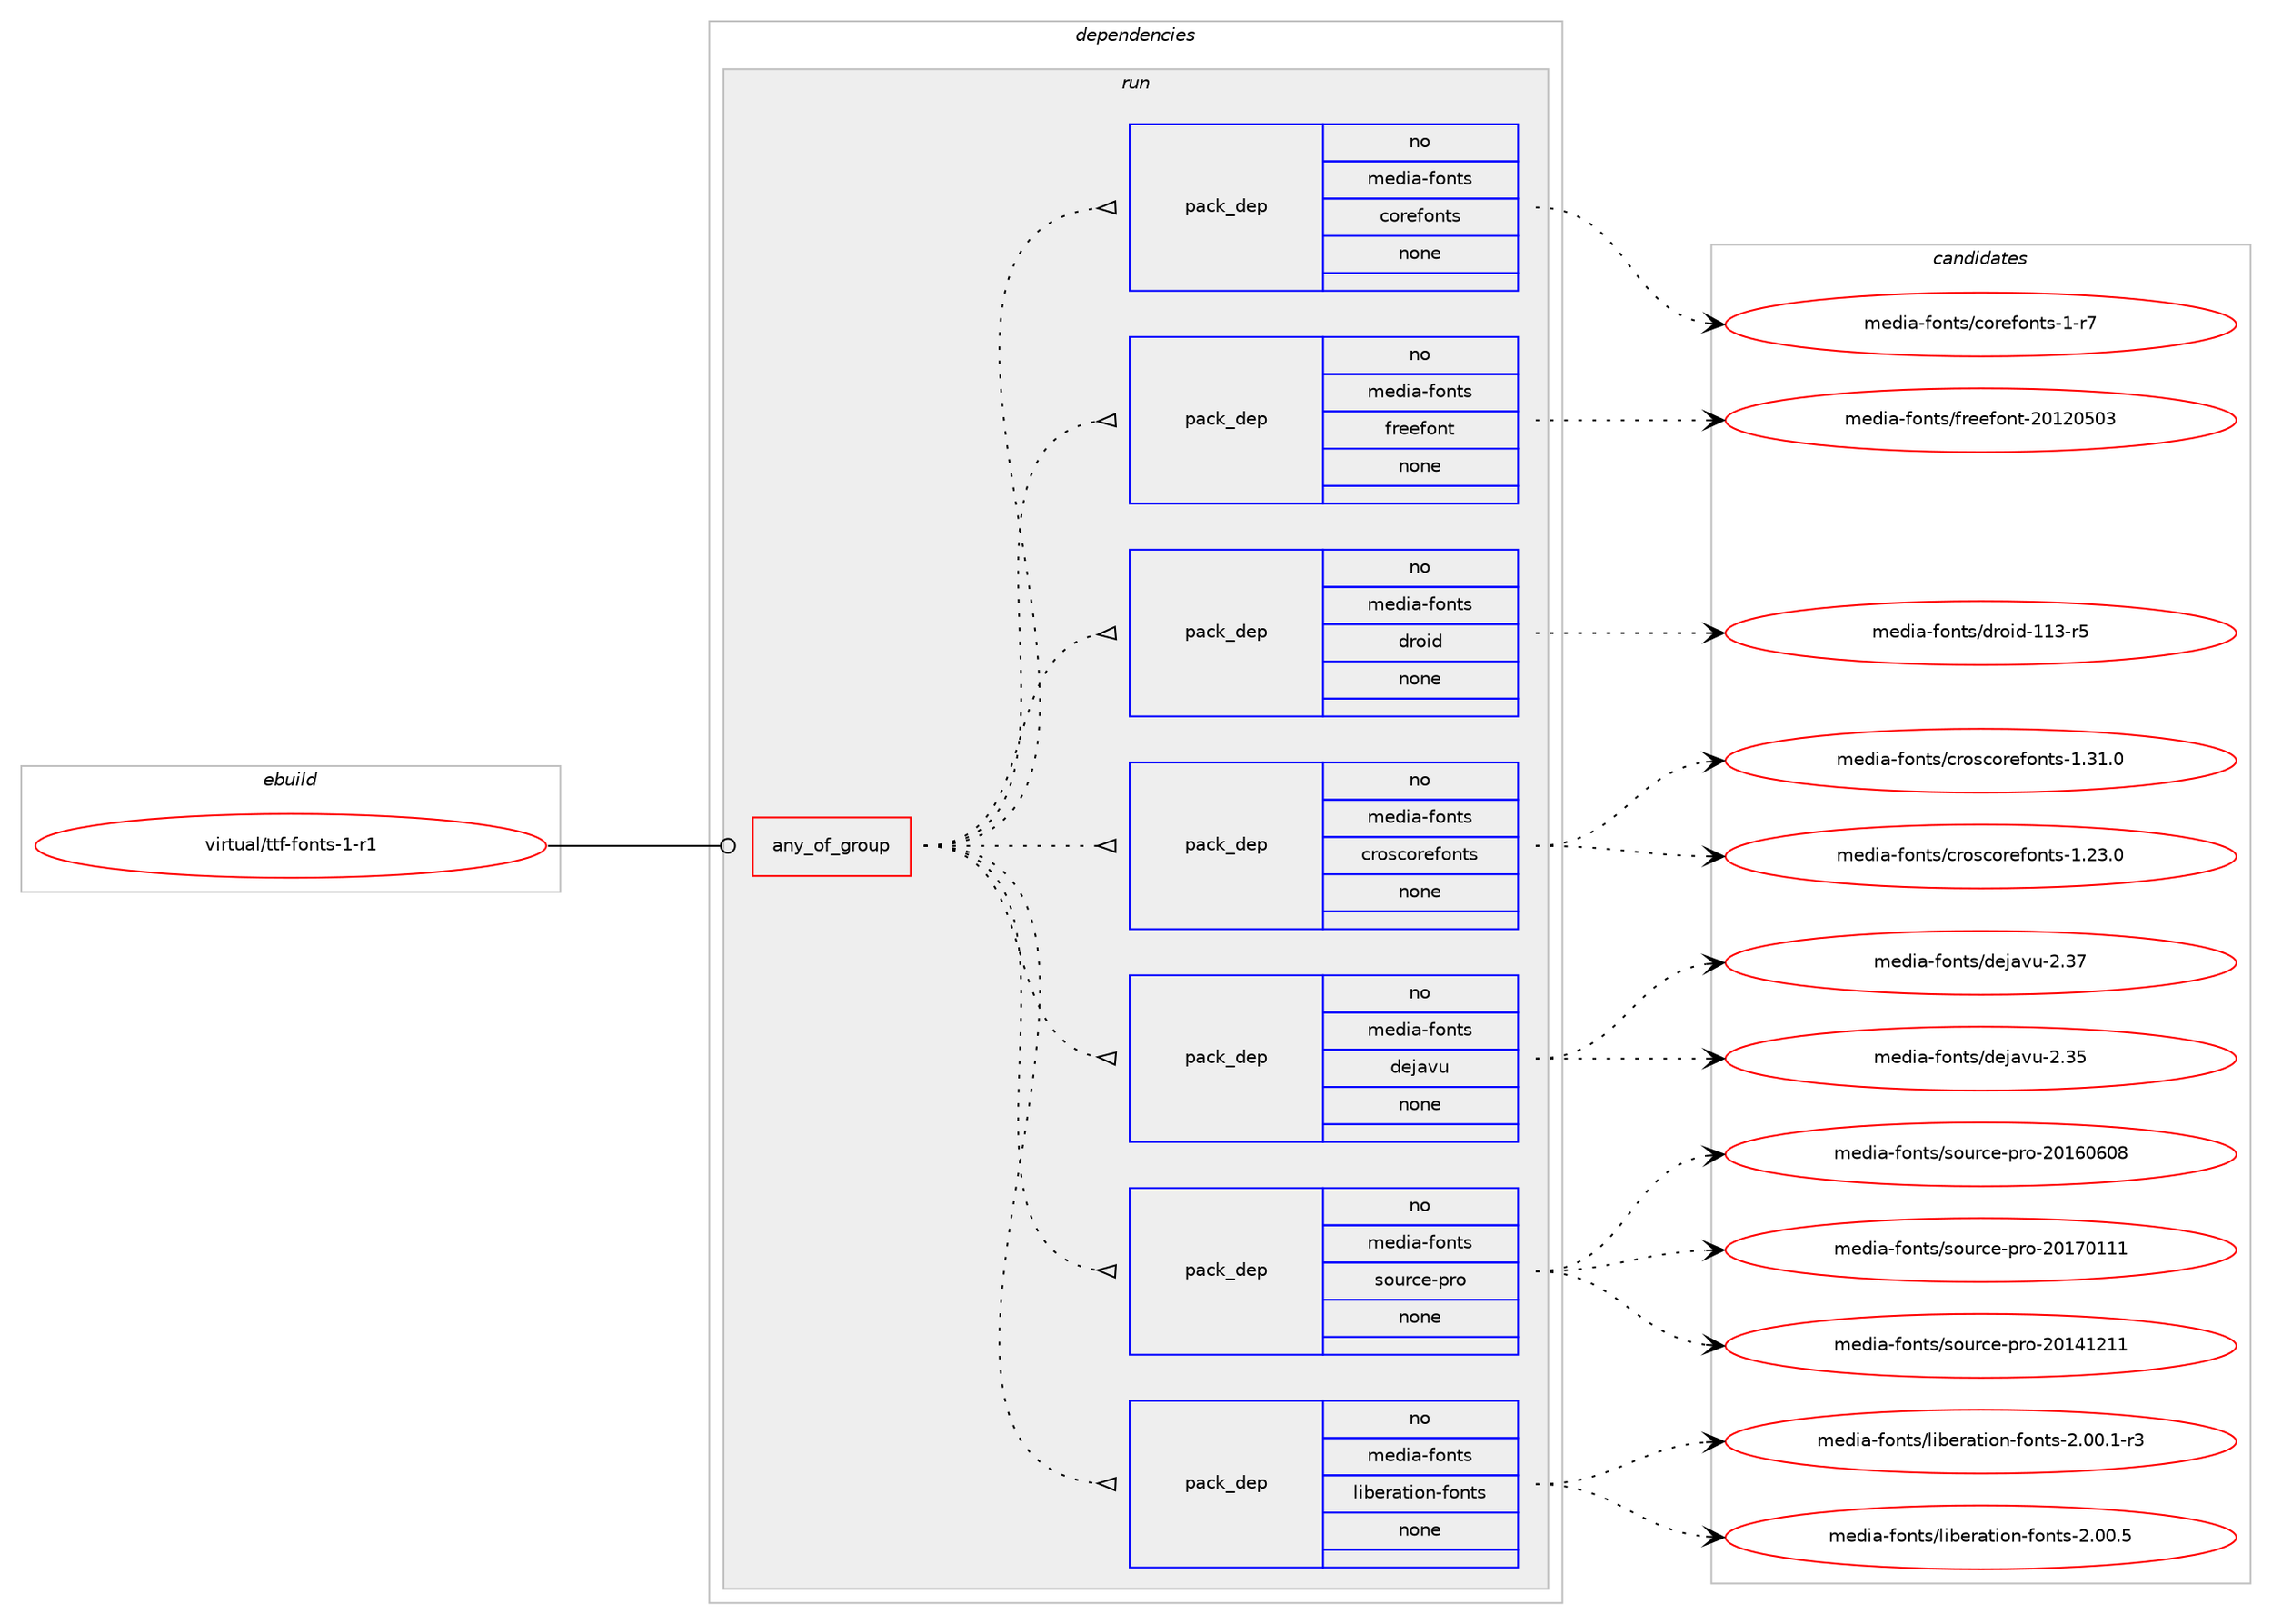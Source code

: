 digraph prolog {

# *************
# Graph options
# *************

newrank=true;
concentrate=true;
compound=true;
graph [rankdir=LR,fontname=Helvetica,fontsize=10,ranksep=1.5];#, ranksep=2.5, nodesep=0.2];
edge  [arrowhead=vee];
node  [fontname=Helvetica,fontsize=10];

# **********
# The ebuild
# **********

subgraph cluster_leftcol {
color=gray;
rank=same;
label=<<i>ebuild</i>>;
id [label="virtual/ttf-fonts-1-r1", color=red, width=4, href="../virtual/ttf-fonts-1-r1.svg"];
}

# ****************
# The dependencies
# ****************

subgraph cluster_midcol {
color=gray;
label=<<i>dependencies</i>>;
subgraph cluster_compile {
fillcolor="#eeeeee";
style=filled;
label=<<i>compile</i>>;
}
subgraph cluster_compileandrun {
fillcolor="#eeeeee";
style=filled;
label=<<i>compile and run</i>>;
}
subgraph cluster_run {
fillcolor="#eeeeee";
style=filled;
label=<<i>run</i>>;
subgraph any15639 {
dependency902620 [label=<<TABLE BORDER="0" CELLBORDER="1" CELLSPACING="0" CELLPADDING="4"><TR><TD CELLPADDING="10">any_of_group</TD></TR></TABLE>>, shape=none, color=red];subgraph pack669896 {
dependency902621 [label=<<TABLE BORDER="0" CELLBORDER="1" CELLSPACING="0" CELLPADDING="4" WIDTH="220"><TR><TD ROWSPAN="6" CELLPADDING="30">pack_dep</TD></TR><TR><TD WIDTH="110">no</TD></TR><TR><TD>media-fonts</TD></TR><TR><TD>liberation-fonts</TD></TR><TR><TD>none</TD></TR><TR><TD></TD></TR></TABLE>>, shape=none, color=blue];
}
dependency902620:e -> dependency902621:w [weight=20,style="dotted",arrowhead="oinv"];
subgraph pack669897 {
dependency902622 [label=<<TABLE BORDER="0" CELLBORDER="1" CELLSPACING="0" CELLPADDING="4" WIDTH="220"><TR><TD ROWSPAN="6" CELLPADDING="30">pack_dep</TD></TR><TR><TD WIDTH="110">no</TD></TR><TR><TD>media-fonts</TD></TR><TR><TD>source-pro</TD></TR><TR><TD>none</TD></TR><TR><TD></TD></TR></TABLE>>, shape=none, color=blue];
}
dependency902620:e -> dependency902622:w [weight=20,style="dotted",arrowhead="oinv"];
subgraph pack669898 {
dependency902623 [label=<<TABLE BORDER="0" CELLBORDER="1" CELLSPACING="0" CELLPADDING="4" WIDTH="220"><TR><TD ROWSPAN="6" CELLPADDING="30">pack_dep</TD></TR><TR><TD WIDTH="110">no</TD></TR><TR><TD>media-fonts</TD></TR><TR><TD>dejavu</TD></TR><TR><TD>none</TD></TR><TR><TD></TD></TR></TABLE>>, shape=none, color=blue];
}
dependency902620:e -> dependency902623:w [weight=20,style="dotted",arrowhead="oinv"];
subgraph pack669899 {
dependency902624 [label=<<TABLE BORDER="0" CELLBORDER="1" CELLSPACING="0" CELLPADDING="4" WIDTH="220"><TR><TD ROWSPAN="6" CELLPADDING="30">pack_dep</TD></TR><TR><TD WIDTH="110">no</TD></TR><TR><TD>media-fonts</TD></TR><TR><TD>croscorefonts</TD></TR><TR><TD>none</TD></TR><TR><TD></TD></TR></TABLE>>, shape=none, color=blue];
}
dependency902620:e -> dependency902624:w [weight=20,style="dotted",arrowhead="oinv"];
subgraph pack669900 {
dependency902625 [label=<<TABLE BORDER="0" CELLBORDER="1" CELLSPACING="0" CELLPADDING="4" WIDTH="220"><TR><TD ROWSPAN="6" CELLPADDING="30">pack_dep</TD></TR><TR><TD WIDTH="110">no</TD></TR><TR><TD>media-fonts</TD></TR><TR><TD>droid</TD></TR><TR><TD>none</TD></TR><TR><TD></TD></TR></TABLE>>, shape=none, color=blue];
}
dependency902620:e -> dependency902625:w [weight=20,style="dotted",arrowhead="oinv"];
subgraph pack669901 {
dependency902626 [label=<<TABLE BORDER="0" CELLBORDER="1" CELLSPACING="0" CELLPADDING="4" WIDTH="220"><TR><TD ROWSPAN="6" CELLPADDING="30">pack_dep</TD></TR><TR><TD WIDTH="110">no</TD></TR><TR><TD>media-fonts</TD></TR><TR><TD>freefont</TD></TR><TR><TD>none</TD></TR><TR><TD></TD></TR></TABLE>>, shape=none, color=blue];
}
dependency902620:e -> dependency902626:w [weight=20,style="dotted",arrowhead="oinv"];
subgraph pack669902 {
dependency902627 [label=<<TABLE BORDER="0" CELLBORDER="1" CELLSPACING="0" CELLPADDING="4" WIDTH="220"><TR><TD ROWSPAN="6" CELLPADDING="30">pack_dep</TD></TR><TR><TD WIDTH="110">no</TD></TR><TR><TD>media-fonts</TD></TR><TR><TD>corefonts</TD></TR><TR><TD>none</TD></TR><TR><TD></TD></TR></TABLE>>, shape=none, color=blue];
}
dependency902620:e -> dependency902627:w [weight=20,style="dotted",arrowhead="oinv"];
}
id:e -> dependency902620:w [weight=20,style="solid",arrowhead="odot"];
}
}

# **************
# The candidates
# **************

subgraph cluster_choices {
rank=same;
color=gray;
label=<<i>candidates</i>>;

subgraph choice669896 {
color=black;
nodesep=1;
choice109101100105974510211111011611547108105981011149711610511111045102111110116115455046484846494511451 [label="media-fonts/liberation-fonts-2.00.1-r3", color=red, width=4,href="../media-fonts/liberation-fonts-2.00.1-r3.svg"];
choice10910110010597451021111101161154710810598101114971161051111104510211111011611545504648484653 [label="media-fonts/liberation-fonts-2.00.5", color=red, width=4,href="../media-fonts/liberation-fonts-2.00.5.svg"];
dependency902621:e -> choice109101100105974510211111011611547108105981011149711610511111045102111110116115455046484846494511451:w [style=dotted,weight="100"];
dependency902621:e -> choice10910110010597451021111101161154710810598101114971161051111104510211111011611545504648484653:w [style=dotted,weight="100"];
}
subgraph choice669897 {
color=black;
nodesep=1;
choice1091011001059745102111110116115471151111171149910145112114111455048495249504949 [label="media-fonts/source-pro-20141211", color=red, width=4,href="../media-fonts/source-pro-20141211.svg"];
choice1091011001059745102111110116115471151111171149910145112114111455048495448544856 [label="media-fonts/source-pro-20160608", color=red, width=4,href="../media-fonts/source-pro-20160608.svg"];
choice1091011001059745102111110116115471151111171149910145112114111455048495548494949 [label="media-fonts/source-pro-20170111", color=red, width=4,href="../media-fonts/source-pro-20170111.svg"];
dependency902622:e -> choice1091011001059745102111110116115471151111171149910145112114111455048495249504949:w [style=dotted,weight="100"];
dependency902622:e -> choice1091011001059745102111110116115471151111171149910145112114111455048495448544856:w [style=dotted,weight="100"];
dependency902622:e -> choice1091011001059745102111110116115471151111171149910145112114111455048495548494949:w [style=dotted,weight="100"];
}
subgraph choice669898 {
color=black;
nodesep=1;
choice109101100105974510211111011611547100101106971181174550465153 [label="media-fonts/dejavu-2.35", color=red, width=4,href="../media-fonts/dejavu-2.35.svg"];
choice109101100105974510211111011611547100101106971181174550465155 [label="media-fonts/dejavu-2.37", color=red, width=4,href="../media-fonts/dejavu-2.37.svg"];
dependency902623:e -> choice109101100105974510211111011611547100101106971181174550465153:w [style=dotted,weight="100"];
dependency902623:e -> choice109101100105974510211111011611547100101106971181174550465155:w [style=dotted,weight="100"];
}
subgraph choice669899 {
color=black;
nodesep=1;
choice109101100105974510211111011611547991141111159911111410110211111011611545494650514648 [label="media-fonts/croscorefonts-1.23.0", color=red, width=4,href="../media-fonts/croscorefonts-1.23.0.svg"];
choice109101100105974510211111011611547991141111159911111410110211111011611545494651494648 [label="media-fonts/croscorefonts-1.31.0", color=red, width=4,href="../media-fonts/croscorefonts-1.31.0.svg"];
dependency902624:e -> choice109101100105974510211111011611547991141111159911111410110211111011611545494650514648:w [style=dotted,weight="100"];
dependency902624:e -> choice109101100105974510211111011611547991141111159911111410110211111011611545494651494648:w [style=dotted,weight="100"];
}
subgraph choice669900 {
color=black;
nodesep=1;
choice109101100105974510211111011611547100114111105100454949514511453 [label="media-fonts/droid-113-r5", color=red, width=4,href="../media-fonts/droid-113-r5.svg"];
dependency902625:e -> choice109101100105974510211111011611547100114111105100454949514511453:w [style=dotted,weight="100"];
}
subgraph choice669901 {
color=black;
nodesep=1;
choice109101100105974510211111011611547102114101101102111110116455048495048534851 [label="media-fonts/freefont-20120503", color=red, width=4,href="../media-fonts/freefont-20120503.svg"];
dependency902626:e -> choice109101100105974510211111011611547102114101101102111110116455048495048534851:w [style=dotted,weight="100"];
}
subgraph choice669902 {
color=black;
nodesep=1;
choice1091011001059745102111110116115479911111410110211111011611545494511455 [label="media-fonts/corefonts-1-r7", color=red, width=4,href="../media-fonts/corefonts-1-r7.svg"];
dependency902627:e -> choice1091011001059745102111110116115479911111410110211111011611545494511455:w [style=dotted,weight="100"];
}
}

}

